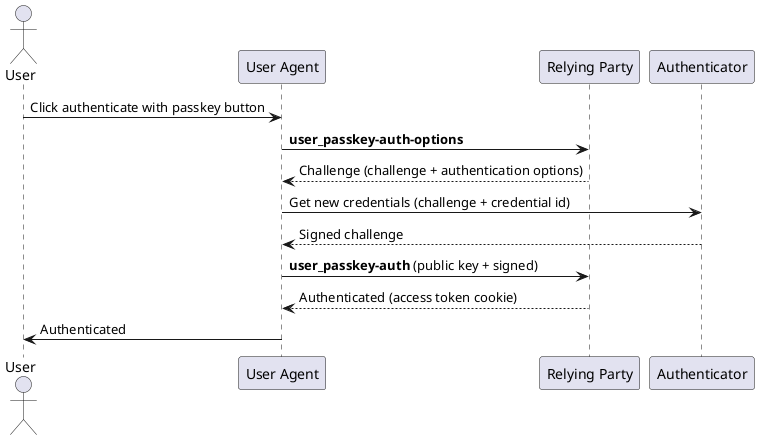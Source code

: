 @startuml passkey_authentication
actor "User" as User
participant "User Agent" as UserAgent
participant "Relying Party" as RelyingParty
participant "Authenticator" as Authenticator

User -> UserAgent : Click authenticate with passkey button
UserAgent -> RelyingParty : **user_passkey-auth-options**
UserAgent <-- RelyingParty : Challenge (challenge + authentication options)
UserAgent -> Authenticator : Get new credentials (challenge + credential id)
UserAgent <-- Authenticator : Signed challenge
UserAgent -> RelyingParty : **user_passkey-auth** (public key + signed)
UserAgent <-- RelyingParty : Authenticated (access token cookie)
User <- UserAgent : Authenticated
@enduml
